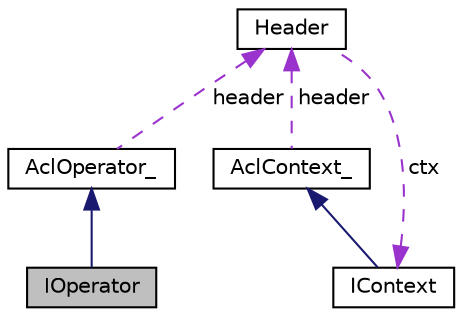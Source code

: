 digraph "IOperator"
{
 // LATEX_PDF_SIZE
  edge [fontname="Helvetica",fontsize="10",labelfontname="Helvetica",labelfontsize="10"];
  node [fontname="Helvetica",fontsize="10",shape=record];
  Node1 [label="IOperator",height=0.2,width=0.4,color="black", fillcolor="grey75", style="filled", fontcolor="black",tooltip="Base class specifying the operator interface."];
  Node2 -> Node1 [dir="back",color="midnightblue",fontsize="10",style="solid",fontname="Helvetica"];
  Node2 [label="AclOperator_",height=0.2,width=0.4,color="black", fillcolor="white", style="filled",URL="$struct_acl_operator__.xhtml",tooltip=" "];
  Node3 -> Node2 [dir="back",color="darkorchid3",fontsize="10",style="dashed",label=" header" ,fontname="Helvetica"];
  Node3 [label="Header",height=0.2,width=0.4,color="black", fillcolor="white", style="filled",URL="$structarm__compute_1_1detail_1_1_header.xhtml",tooltip=" "];
  Node4 -> Node3 [dir="back",color="darkorchid3",fontsize="10",style="dashed",label=" ctx" ,fontname="Helvetica"];
  Node4 [label="IContext",height=0.2,width=0.4,color="black", fillcolor="white", style="filled",URL="$classarm__compute_1_1_i_context.xhtml",tooltip="Context interface."];
  Node5 -> Node4 [dir="back",color="midnightblue",fontsize="10",style="solid",fontname="Helvetica"];
  Node5 [label="AclContext_",height=0.2,width=0.4,color="black", fillcolor="white", style="filled",URL="$struct_acl_context__.xhtml",tooltip=" "];
  Node3 -> Node5 [dir="back",color="darkorchid3",fontsize="10",style="dashed",label=" header" ,fontname="Helvetica"];
}
